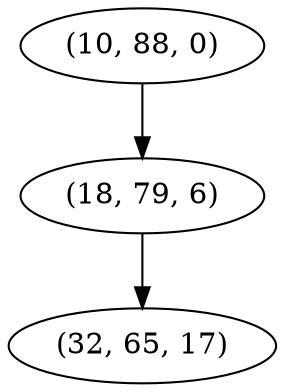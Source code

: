 digraph tree {
    "(10, 88, 0)";
    "(18, 79, 6)";
    "(32, 65, 17)";
    "(10, 88, 0)" -> "(18, 79, 6)";
    "(18, 79, 6)" -> "(32, 65, 17)";
}
